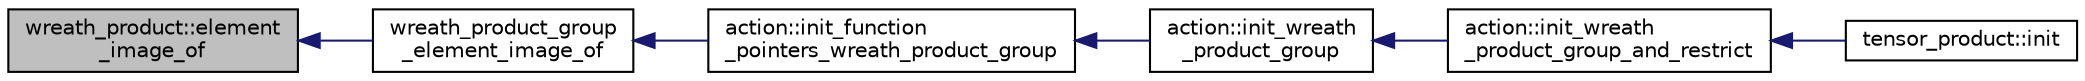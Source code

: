 digraph "wreath_product::element_image_of"
{
  edge [fontname="Helvetica",fontsize="10",labelfontname="Helvetica",labelfontsize="10"];
  node [fontname="Helvetica",fontsize="10",shape=record];
  rankdir="LR";
  Node73 [label="wreath_product::element\l_image_of",height=0.2,width=0.4,color="black", fillcolor="grey75", style="filled", fontcolor="black"];
  Node73 -> Node74 [dir="back",color="midnightblue",fontsize="10",style="solid",fontname="Helvetica"];
  Node74 [label="wreath_product_group\l_element_image_of",height=0.2,width=0.4,color="black", fillcolor="white", style="filled",URL="$da/d12/interface__wreath__product_8_c.html#ab8e7cda0e3e86654f369d3a8667d639f"];
  Node74 -> Node75 [dir="back",color="midnightblue",fontsize="10",style="solid",fontname="Helvetica"];
  Node75 [label="action::init_function\l_pointers_wreath_product_group",height=0.2,width=0.4,color="black", fillcolor="white", style="filled",URL="$d2/d86/classaction.html#a149d3bdc89556d74a4a20597f0cccdc0"];
  Node75 -> Node76 [dir="back",color="midnightblue",fontsize="10",style="solid",fontname="Helvetica"];
  Node76 [label="action::init_wreath\l_product_group",height=0.2,width=0.4,color="black", fillcolor="white", style="filled",URL="$d2/d86/classaction.html#a29d8425b266eff98677406f084ee3f86"];
  Node76 -> Node77 [dir="back",color="midnightblue",fontsize="10",style="solid",fontname="Helvetica"];
  Node77 [label="action::init_wreath\l_product_group_and_restrict",height=0.2,width=0.4,color="black", fillcolor="white", style="filled",URL="$d2/d86/classaction.html#a5ea78557093c987967e7b8162fabbf72"];
  Node77 -> Node78 [dir="back",color="midnightblue",fontsize="10",style="solid",fontname="Helvetica"];
  Node78 [label="tensor_product::init",height=0.2,width=0.4,color="black", fillcolor="white", style="filled",URL="$dd/d3e/classtensor__product.html#a2a8ac905e80dd9bb7339c9506c3521d3"];
}
